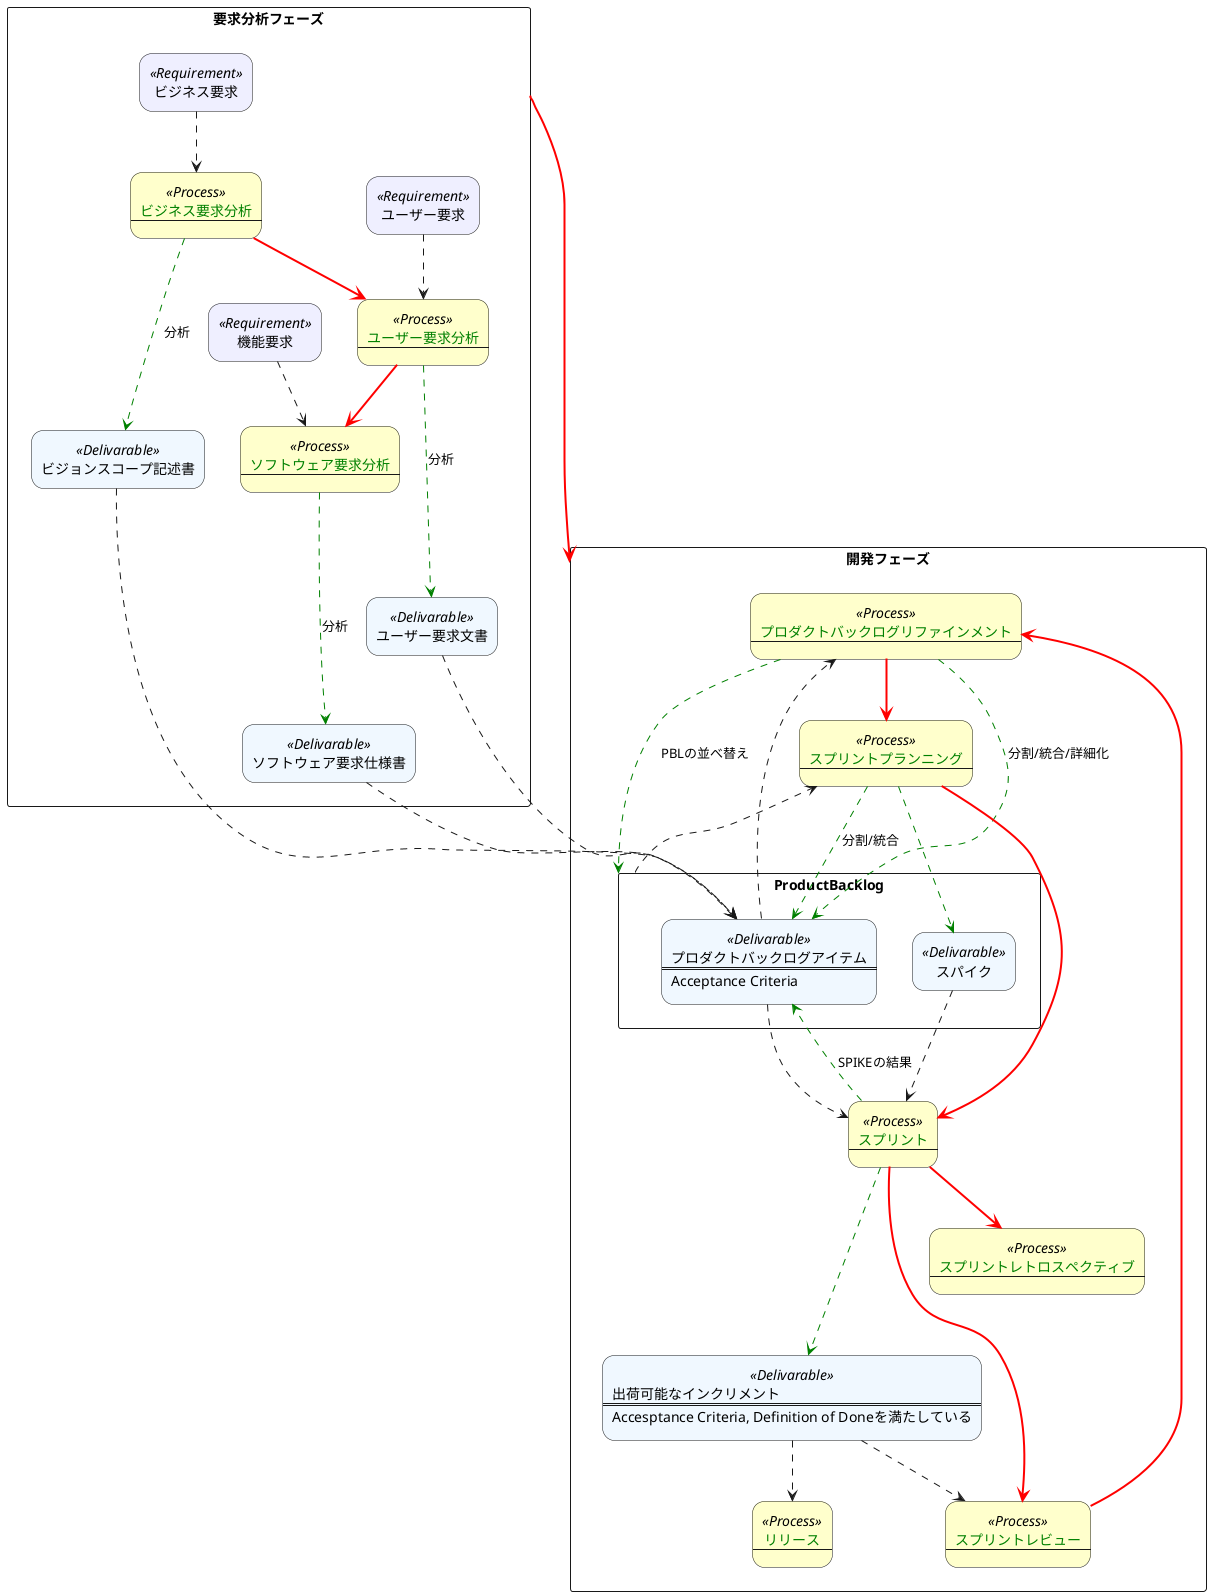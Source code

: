 @startuml
' left to right direction

' Process
!unquoted procedure $Process($alias, $title, $description="", $size=12, $colour="green")
rectangle $alias<<Process>> as "
<color:$colour>$title</color>
---
$description"
!endprocedure
skinparam rectangle<<Process>> {
	roundCorner 25
    BackgroundColor BUSINESS
}

' Flow
!unquoted procedure $Flow($src, $dst, $comment="")
    !if ($comment == "")
    $src -down[#red,bold]-> $dst
    !else
    $src -down[#red,bold]-> $dst: $comment
!endprocedure

' Delivarable
!unquoted procedure $Delivarable($alias, $name, $description="")
    rectangle $alias<<Delivarable>> as "
    $name
    !if ($description != "")
    ===
    $description
    !endif
    "
!endprocedure
skinparam rectangle<<Delivarable>> {
	roundCorner 25
    BackgroundColor AliceBlue
}

' Input
!unquoted procedure $Input($src, $dst, $comment="")
    !if ($comment == "")
    $src ..> $dst
    !else
    $src ..> $dst: $comment
!endprocedure

' Output
!unquoted procedure $Output($src, $dst, $comment="")
    !if ($comment == "")
    $src --[#green,dashed]-> $dst
    !else
    $src --[#green,dashed]-> $dst: $comment
!endprocedure

'Requirement
!unquoted procedure $Requirement($alias, $name, $description="")
    rectangle $alias<<Requirement>> as "
    $name
    !if ($description != "")
    ===
    $description
    !endif
    "
!endprocedure
skinparam rectangle<<Requirement>> {
	roundCorner 25
    BackgroundColor MOTIVATION
}

'---
rectangle 要求分析フェーズ {

    $Requirement(BuisinessRequirement, "ビジネス要求")
    $Requirement(UserRequirement, "ユーザー要求")
    $Requirement(FunctionalRequirement, "機能要求")

    $Process(BuisinessRequirementsAnalysis, "ビジネス要求分析")
    $Delivarable(VisionScopeStatement, "ビジョンスコープ記述書")

    $Process(UserRequirementsAnalysis, "ユーザー要求分析")
    $Delivarable(UserRequirementsSpecificaion, "ユーザー要求文書")

    $Process(SoftwareRequirementsAnalysis, "ソフトウェア要求分析")
    $Delivarable(SoftwareRequirementsSpecificaion, "ソフトウェア要求仕様書")

    $Flow(BuisinessRequirementsAnalysis, UserRequirementsAnalysis)
    $Flow(UserRequirementsAnalysis, SoftwareRequirementsAnalysis)

    $Input(BuisinessRequirement, BuisinessRequirementsAnalysis)
    $Input(UserRequirement, UserRequirementsAnalysis)
    $Input(FunctionalRequirement, SoftwareRequirementsAnalysis)

}
' ---
rectangle 開発フェーズ {

    rectangle ProductBacklog {
        $Delivarable(ProductBacklogItem, "プロダクトバックログアイテム", "Acceptance Criteria")
        $Delivarable(SPIKE, "スパイク")
    }

    $Input(UserRequirementsSpecificaion, ProductBacklogItem)
    $Input(SoftwareRequirementsSpecificaion, ProductBacklogItem)
    $Input(VisionScopeStatement, ProductBacklogItem)

    $Process(PBLR, "プロダクトバックログリファインメント")
    $Process(SprintPlanning, "スプリントプランニング")
    $Process(Sprint, "スプリント")
    $Process(SprintReview, "スプリントレビュー")
    $Process(SprintRetrospective, "スプリントレトロスペクティブ")
    $Process(Release, "リリース")

    $Delivarable(PotentiallyShippableProductIncrement, "出荷可能なインクリメント", "Accesptance Criteria, Definition of Doneを満たしている")

    ' $Flow(SoftwareRequirementsAnalysis, PBLR)

    $Flow(PBLR, SprintPlanning)
    $Output(PBLR, ProductBacklog, "PBLの並べ替え")

    $Input(ProductBacklogItem, PBLR)

    $Flow(SprintPlanning, Sprint)
    $Flow(Sprint, SprintReview)

    $Flow(Sprint, SprintRetrospective)

    $Flow(SprintReview, PBLR)

    $Input(ProductBacklog, SprintPlanning)
    $Input(ProductBacklogItem, Sprint)

    $Output(BuisinessRequirementsAnalysis, VisionScopeStatement, "分析")
    $Output(UserRequirementsAnalysis, UserRequirementsSpecificaion, "分析")
    $Output(SoftwareRequirementsAnalysis, SoftwareRequirementsSpecificaion, "分析")

    $Output(PBLR, ProductBacklogItem, "分割/統合/詳細化")

    $Output(SprintPlanning, ProductBacklogItem, "分割/統合")
    $Output(SprintPlanning, SPIKE)

    $Input(SPIKE, Sprint)
    $Output(Sprint, ProductBacklogItem, "SPIKEの結果")
    $Output(Sprint, PotentiallyShippableProductIncrement)

    $Input(PotentiallyShippableProductIncrement, SprintReview)

    $Input(PotentiallyShippableProductIncrement, Release)

}

$Flow(要求分析フェーズ, 開発フェーズ)

@enduml
